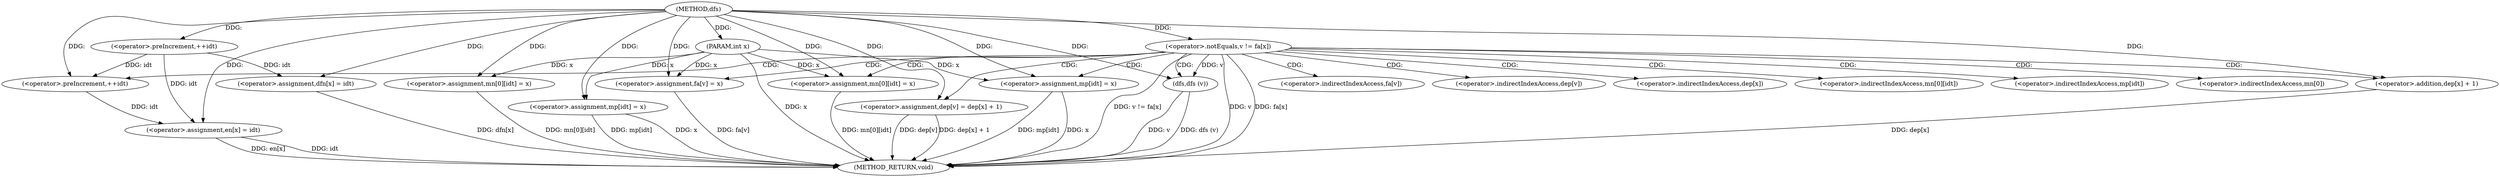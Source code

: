 digraph "dfs" {  
"1000102" [label = "(METHOD,dfs)" ]
"1000174" [label = "(METHOD_RETURN,void)" ]
"1000103" [label = "(PARAM,int x)" ]
"1000169" [label = "(<operator>.assignment,en[x] = idt)" ]
"1000106" [label = "(<operator>.preIncrement,++idt)" ]
"1000129" [label = "(<operator>.notEquals,v != fa[x])" ]
"1000109" [label = "(<operator>.assignment,dfn[x] = idt)" ]
"1000135" [label = "(<operator>.assignment,fa[v] = x)" ]
"1000115" [label = "(<operator>.assignment,mn[0][idt] = x)" ]
"1000122" [label = "(<operator>.assignment,mp[idt] = x)" ]
"1000141" [label = "(<operator>.assignment,dep[v] = dep[x] + 1)" ]
"1000151" [label = "(dfs,dfs (v))" ]
"1000145" [label = "(<operator>.addition,dep[x] + 1)" ]
"1000154" [label = "(<operator>.preIncrement,++idt)" ]
"1000157" [label = "(<operator>.assignment,mn[0][idt] = x)" ]
"1000164" [label = "(<operator>.assignment,mp[idt] = x)" ]
"1000136" [label = "(<operator>.indirectIndexAccess,fa[v])" ]
"1000142" [label = "(<operator>.indirectIndexAccess,dep[v])" ]
"1000146" [label = "(<operator>.indirectIndexAccess,dep[x])" ]
"1000158" [label = "(<operator>.indirectIndexAccess,mn[0][idt])" ]
"1000165" [label = "(<operator>.indirectIndexAccess,mp[idt])" ]
"1000159" [label = "(<operator>.indirectIndexAccess,mn[0])" ]
  "1000103" -> "1000174"  [ label = "DDG: x"] 
  "1000109" -> "1000174"  [ label = "DDG: dfn[x]"] 
  "1000115" -> "1000174"  [ label = "DDG: mn[0][idt]"] 
  "1000122" -> "1000174"  [ label = "DDG: mp[idt]"] 
  "1000122" -> "1000174"  [ label = "DDG: x"] 
  "1000129" -> "1000174"  [ label = "DDG: v"] 
  "1000129" -> "1000174"  [ label = "DDG: fa[x]"] 
  "1000129" -> "1000174"  [ label = "DDG: v != fa[x]"] 
  "1000135" -> "1000174"  [ label = "DDG: fa[v]"] 
  "1000141" -> "1000174"  [ label = "DDG: dep[v]"] 
  "1000145" -> "1000174"  [ label = "DDG: dep[x]"] 
  "1000141" -> "1000174"  [ label = "DDG: dep[x] + 1"] 
  "1000151" -> "1000174"  [ label = "DDG: v"] 
  "1000151" -> "1000174"  [ label = "DDG: dfs (v)"] 
  "1000157" -> "1000174"  [ label = "DDG: mn[0][idt]"] 
  "1000164" -> "1000174"  [ label = "DDG: mp[idt]"] 
  "1000164" -> "1000174"  [ label = "DDG: x"] 
  "1000169" -> "1000174"  [ label = "DDG: en[x]"] 
  "1000169" -> "1000174"  [ label = "DDG: idt"] 
  "1000102" -> "1000103"  [ label = "DDG: "] 
  "1000154" -> "1000169"  [ label = "DDG: idt"] 
  "1000102" -> "1000169"  [ label = "DDG: "] 
  "1000106" -> "1000169"  [ label = "DDG: idt"] 
  "1000102" -> "1000106"  [ label = "DDG: "] 
  "1000106" -> "1000109"  [ label = "DDG: idt"] 
  "1000102" -> "1000109"  [ label = "DDG: "] 
  "1000102" -> "1000129"  [ label = "DDG: "] 
  "1000103" -> "1000135"  [ label = "DDG: x"] 
  "1000102" -> "1000135"  [ label = "DDG: "] 
  "1000103" -> "1000115"  [ label = "DDG: x"] 
  "1000102" -> "1000115"  [ label = "DDG: "] 
  "1000103" -> "1000122"  [ label = "DDG: x"] 
  "1000102" -> "1000122"  [ label = "DDG: "] 
  "1000102" -> "1000141"  [ label = "DDG: "] 
  "1000102" -> "1000145"  [ label = "DDG: "] 
  "1000129" -> "1000151"  [ label = "DDG: v"] 
  "1000102" -> "1000151"  [ label = "DDG: "] 
  "1000102" -> "1000154"  [ label = "DDG: "] 
  "1000106" -> "1000154"  [ label = "DDG: idt"] 
  "1000103" -> "1000157"  [ label = "DDG: x"] 
  "1000102" -> "1000157"  [ label = "DDG: "] 
  "1000103" -> "1000164"  [ label = "DDG: x"] 
  "1000102" -> "1000164"  [ label = "DDG: "] 
  "1000129" -> "1000164"  [ label = "CDG: "] 
  "1000129" -> "1000159"  [ label = "CDG: "] 
  "1000129" -> "1000158"  [ label = "CDG: "] 
  "1000129" -> "1000142"  [ label = "CDG: "] 
  "1000129" -> "1000141"  [ label = "CDG: "] 
  "1000129" -> "1000154"  [ label = "CDG: "] 
  "1000129" -> "1000151"  [ label = "CDG: "] 
  "1000129" -> "1000145"  [ label = "CDG: "] 
  "1000129" -> "1000135"  [ label = "CDG: "] 
  "1000129" -> "1000146"  [ label = "CDG: "] 
  "1000129" -> "1000136"  [ label = "CDG: "] 
  "1000129" -> "1000165"  [ label = "CDG: "] 
  "1000129" -> "1000157"  [ label = "CDG: "] 
}
